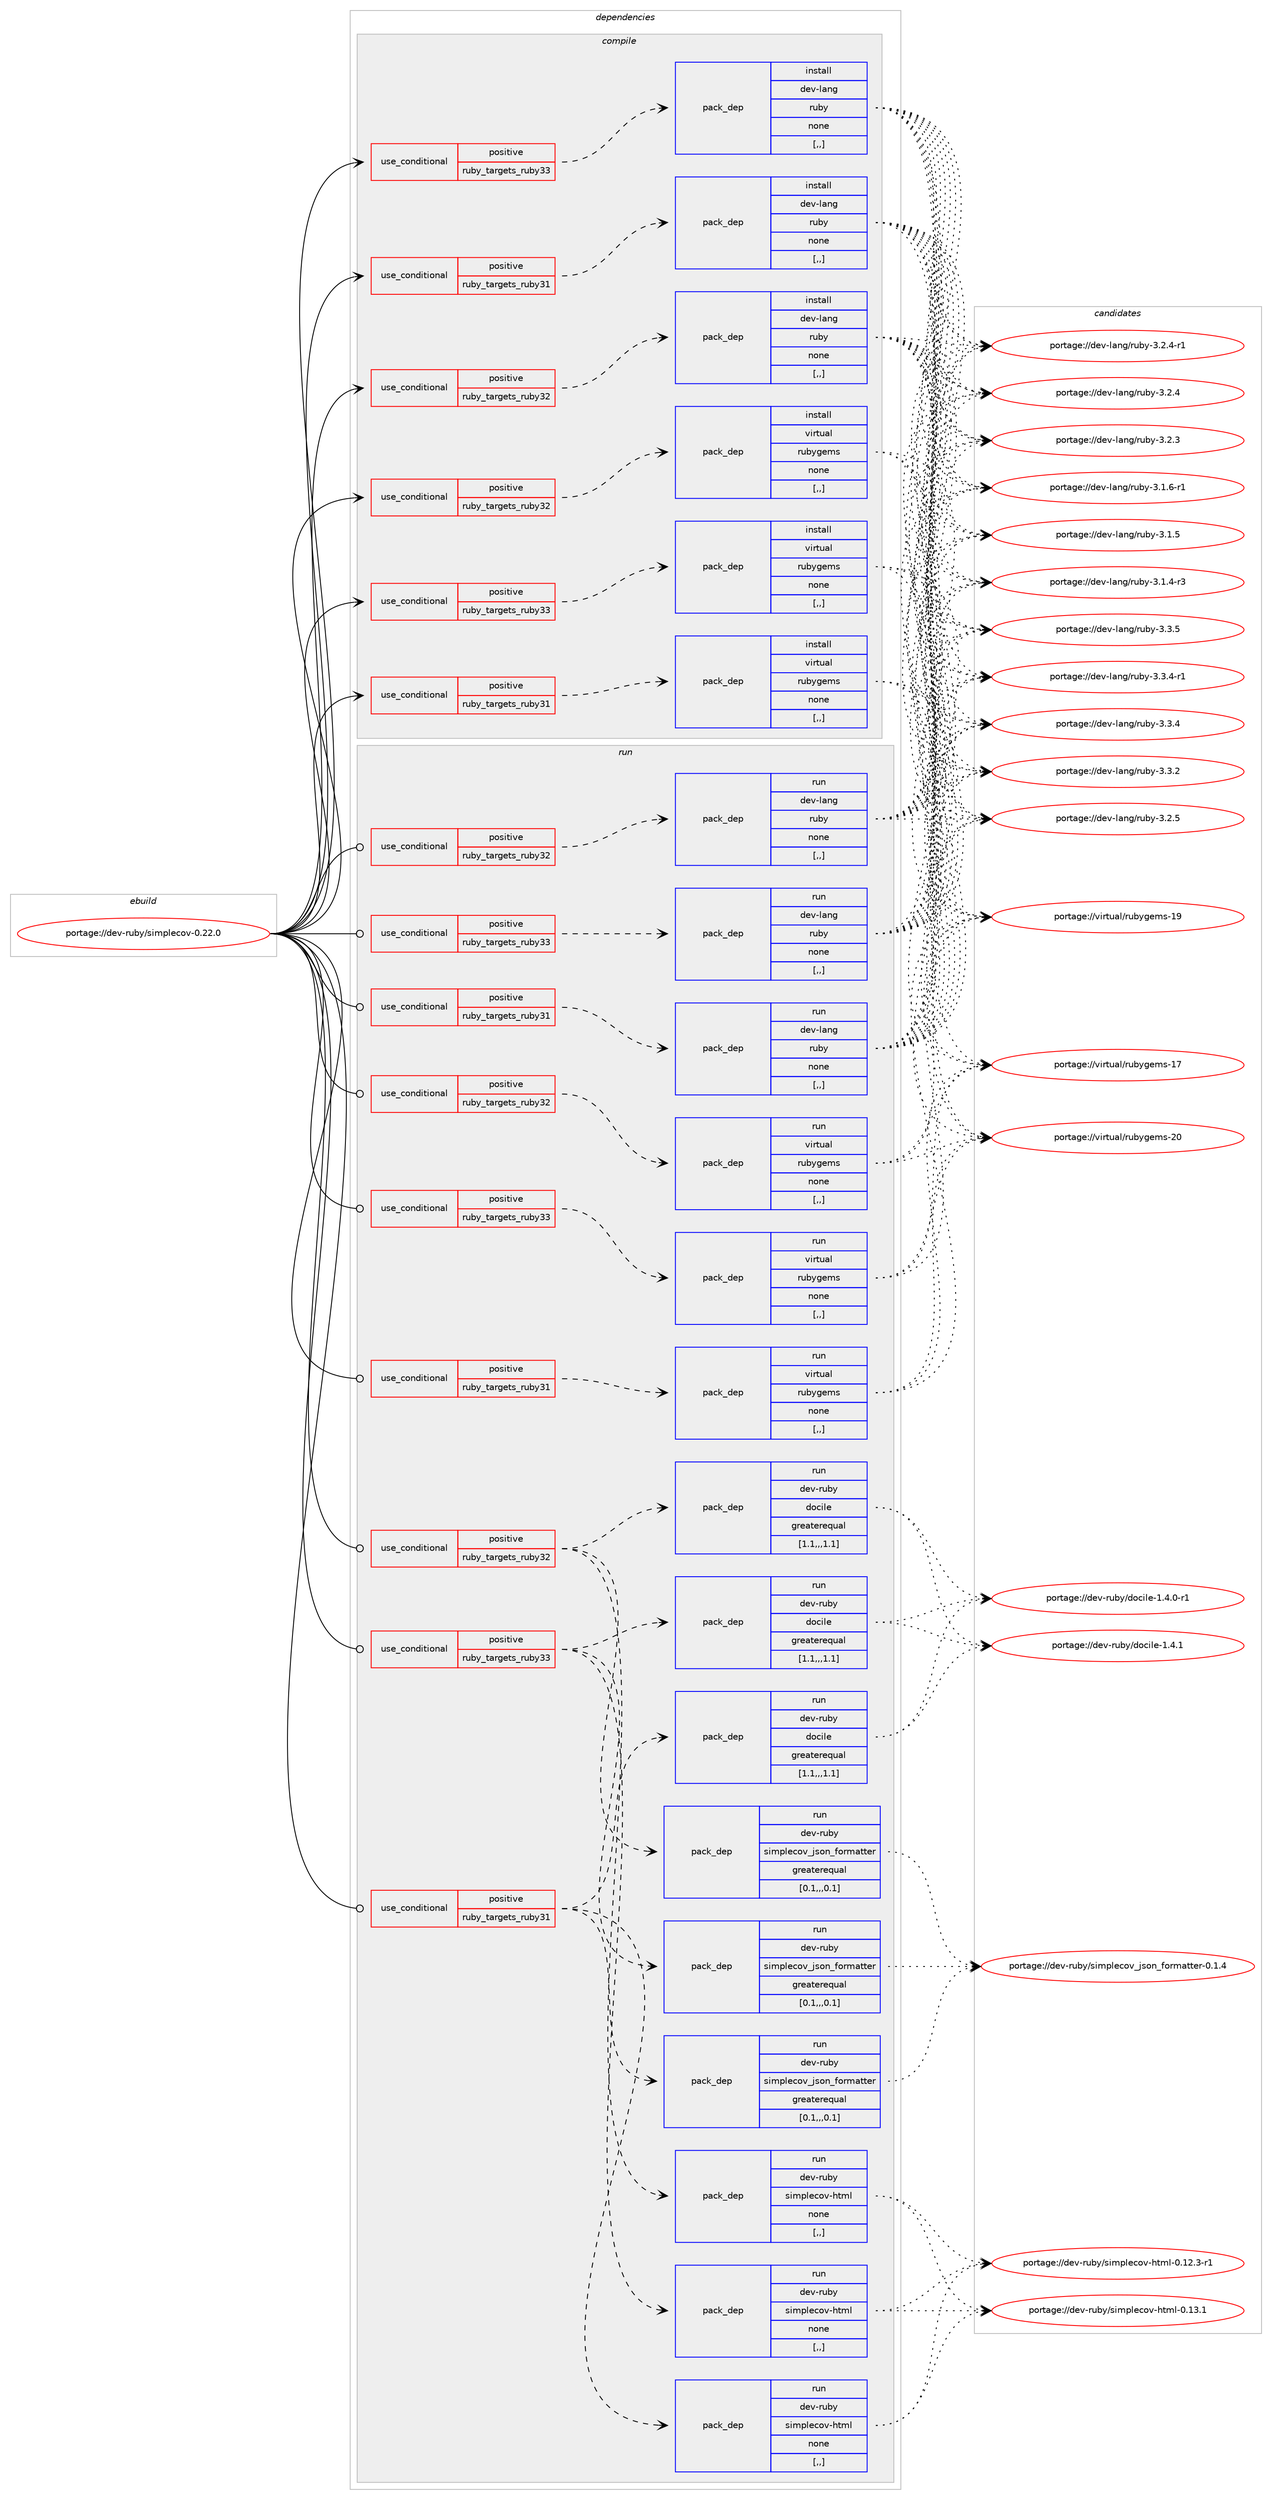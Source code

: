 digraph prolog {

# *************
# Graph options
# *************

newrank=true;
concentrate=true;
compound=true;
graph [rankdir=LR,fontname=Helvetica,fontsize=10,ranksep=1.5];#, ranksep=2.5, nodesep=0.2];
edge  [arrowhead=vee];
node  [fontname=Helvetica,fontsize=10];

# **********
# The ebuild
# **********

subgraph cluster_leftcol {
color=gray;
label=<<i>ebuild</i>>;
id [label="portage://dev-ruby/simplecov-0.22.0", color=red, width=4, href="../dev-ruby/simplecov-0.22.0.svg"];
}

# ****************
# The dependencies
# ****************

subgraph cluster_midcol {
color=gray;
label=<<i>dependencies</i>>;
subgraph cluster_compile {
fillcolor="#eeeeee";
style=filled;
label=<<i>compile</i>>;
subgraph cond187876 {
dependency699956 [label=<<TABLE BORDER="0" CELLBORDER="1" CELLSPACING="0" CELLPADDING="4"><TR><TD ROWSPAN="3" CELLPADDING="10">use_conditional</TD></TR><TR><TD>positive</TD></TR><TR><TD>ruby_targets_ruby31</TD></TR></TABLE>>, shape=none, color=red];
subgraph pack507099 {
dependency699957 [label=<<TABLE BORDER="0" CELLBORDER="1" CELLSPACING="0" CELLPADDING="4" WIDTH="220"><TR><TD ROWSPAN="6" CELLPADDING="30">pack_dep</TD></TR><TR><TD WIDTH="110">install</TD></TR><TR><TD>dev-lang</TD></TR><TR><TD>ruby</TD></TR><TR><TD>none</TD></TR><TR><TD>[,,]</TD></TR></TABLE>>, shape=none, color=blue];
}
dependency699956:e -> dependency699957:w [weight=20,style="dashed",arrowhead="vee"];
}
id:e -> dependency699956:w [weight=20,style="solid",arrowhead="vee"];
subgraph cond187877 {
dependency699958 [label=<<TABLE BORDER="0" CELLBORDER="1" CELLSPACING="0" CELLPADDING="4"><TR><TD ROWSPAN="3" CELLPADDING="10">use_conditional</TD></TR><TR><TD>positive</TD></TR><TR><TD>ruby_targets_ruby31</TD></TR></TABLE>>, shape=none, color=red];
subgraph pack507100 {
dependency699959 [label=<<TABLE BORDER="0" CELLBORDER="1" CELLSPACING="0" CELLPADDING="4" WIDTH="220"><TR><TD ROWSPAN="6" CELLPADDING="30">pack_dep</TD></TR><TR><TD WIDTH="110">install</TD></TR><TR><TD>virtual</TD></TR><TR><TD>rubygems</TD></TR><TR><TD>none</TD></TR><TR><TD>[,,]</TD></TR></TABLE>>, shape=none, color=blue];
}
dependency699958:e -> dependency699959:w [weight=20,style="dashed",arrowhead="vee"];
}
id:e -> dependency699958:w [weight=20,style="solid",arrowhead="vee"];
subgraph cond187878 {
dependency699960 [label=<<TABLE BORDER="0" CELLBORDER="1" CELLSPACING="0" CELLPADDING="4"><TR><TD ROWSPAN="3" CELLPADDING="10">use_conditional</TD></TR><TR><TD>positive</TD></TR><TR><TD>ruby_targets_ruby32</TD></TR></TABLE>>, shape=none, color=red];
subgraph pack507101 {
dependency699961 [label=<<TABLE BORDER="0" CELLBORDER="1" CELLSPACING="0" CELLPADDING="4" WIDTH="220"><TR><TD ROWSPAN="6" CELLPADDING="30">pack_dep</TD></TR><TR><TD WIDTH="110">install</TD></TR><TR><TD>dev-lang</TD></TR><TR><TD>ruby</TD></TR><TR><TD>none</TD></TR><TR><TD>[,,]</TD></TR></TABLE>>, shape=none, color=blue];
}
dependency699960:e -> dependency699961:w [weight=20,style="dashed",arrowhead="vee"];
}
id:e -> dependency699960:w [weight=20,style="solid",arrowhead="vee"];
subgraph cond187879 {
dependency699962 [label=<<TABLE BORDER="0" CELLBORDER="1" CELLSPACING="0" CELLPADDING="4"><TR><TD ROWSPAN="3" CELLPADDING="10">use_conditional</TD></TR><TR><TD>positive</TD></TR><TR><TD>ruby_targets_ruby32</TD></TR></TABLE>>, shape=none, color=red];
subgraph pack507102 {
dependency699963 [label=<<TABLE BORDER="0" CELLBORDER="1" CELLSPACING="0" CELLPADDING="4" WIDTH="220"><TR><TD ROWSPAN="6" CELLPADDING="30">pack_dep</TD></TR><TR><TD WIDTH="110">install</TD></TR><TR><TD>virtual</TD></TR><TR><TD>rubygems</TD></TR><TR><TD>none</TD></TR><TR><TD>[,,]</TD></TR></TABLE>>, shape=none, color=blue];
}
dependency699962:e -> dependency699963:w [weight=20,style="dashed",arrowhead="vee"];
}
id:e -> dependency699962:w [weight=20,style="solid",arrowhead="vee"];
subgraph cond187880 {
dependency699964 [label=<<TABLE BORDER="0" CELLBORDER="1" CELLSPACING="0" CELLPADDING="4"><TR><TD ROWSPAN="3" CELLPADDING="10">use_conditional</TD></TR><TR><TD>positive</TD></TR><TR><TD>ruby_targets_ruby33</TD></TR></TABLE>>, shape=none, color=red];
subgraph pack507103 {
dependency699965 [label=<<TABLE BORDER="0" CELLBORDER="1" CELLSPACING="0" CELLPADDING="4" WIDTH="220"><TR><TD ROWSPAN="6" CELLPADDING="30">pack_dep</TD></TR><TR><TD WIDTH="110">install</TD></TR><TR><TD>dev-lang</TD></TR><TR><TD>ruby</TD></TR><TR><TD>none</TD></TR><TR><TD>[,,]</TD></TR></TABLE>>, shape=none, color=blue];
}
dependency699964:e -> dependency699965:w [weight=20,style="dashed",arrowhead="vee"];
}
id:e -> dependency699964:w [weight=20,style="solid",arrowhead="vee"];
subgraph cond187881 {
dependency699966 [label=<<TABLE BORDER="0" CELLBORDER="1" CELLSPACING="0" CELLPADDING="4"><TR><TD ROWSPAN="3" CELLPADDING="10">use_conditional</TD></TR><TR><TD>positive</TD></TR><TR><TD>ruby_targets_ruby33</TD></TR></TABLE>>, shape=none, color=red];
subgraph pack507104 {
dependency699967 [label=<<TABLE BORDER="0" CELLBORDER="1" CELLSPACING="0" CELLPADDING="4" WIDTH="220"><TR><TD ROWSPAN="6" CELLPADDING="30">pack_dep</TD></TR><TR><TD WIDTH="110">install</TD></TR><TR><TD>virtual</TD></TR><TR><TD>rubygems</TD></TR><TR><TD>none</TD></TR><TR><TD>[,,]</TD></TR></TABLE>>, shape=none, color=blue];
}
dependency699966:e -> dependency699967:w [weight=20,style="dashed",arrowhead="vee"];
}
id:e -> dependency699966:w [weight=20,style="solid",arrowhead="vee"];
}
subgraph cluster_compileandrun {
fillcolor="#eeeeee";
style=filled;
label=<<i>compile and run</i>>;
}
subgraph cluster_run {
fillcolor="#eeeeee";
style=filled;
label=<<i>run</i>>;
subgraph cond187882 {
dependency699968 [label=<<TABLE BORDER="0" CELLBORDER="1" CELLSPACING="0" CELLPADDING="4"><TR><TD ROWSPAN="3" CELLPADDING="10">use_conditional</TD></TR><TR><TD>positive</TD></TR><TR><TD>ruby_targets_ruby31</TD></TR></TABLE>>, shape=none, color=red];
subgraph pack507105 {
dependency699969 [label=<<TABLE BORDER="0" CELLBORDER="1" CELLSPACING="0" CELLPADDING="4" WIDTH="220"><TR><TD ROWSPAN="6" CELLPADDING="30">pack_dep</TD></TR><TR><TD WIDTH="110">run</TD></TR><TR><TD>dev-lang</TD></TR><TR><TD>ruby</TD></TR><TR><TD>none</TD></TR><TR><TD>[,,]</TD></TR></TABLE>>, shape=none, color=blue];
}
dependency699968:e -> dependency699969:w [weight=20,style="dashed",arrowhead="vee"];
}
id:e -> dependency699968:w [weight=20,style="solid",arrowhead="odot"];
subgraph cond187883 {
dependency699970 [label=<<TABLE BORDER="0" CELLBORDER="1" CELLSPACING="0" CELLPADDING="4"><TR><TD ROWSPAN="3" CELLPADDING="10">use_conditional</TD></TR><TR><TD>positive</TD></TR><TR><TD>ruby_targets_ruby31</TD></TR></TABLE>>, shape=none, color=red];
subgraph pack507106 {
dependency699971 [label=<<TABLE BORDER="0" CELLBORDER="1" CELLSPACING="0" CELLPADDING="4" WIDTH="220"><TR><TD ROWSPAN="6" CELLPADDING="30">pack_dep</TD></TR><TR><TD WIDTH="110">run</TD></TR><TR><TD>dev-ruby</TD></TR><TR><TD>simplecov-html</TD></TR><TR><TD>none</TD></TR><TR><TD>[,,]</TD></TR></TABLE>>, shape=none, color=blue];
}
dependency699970:e -> dependency699971:w [weight=20,style="dashed",arrowhead="vee"];
subgraph pack507107 {
dependency699972 [label=<<TABLE BORDER="0" CELLBORDER="1" CELLSPACING="0" CELLPADDING="4" WIDTH="220"><TR><TD ROWSPAN="6" CELLPADDING="30">pack_dep</TD></TR><TR><TD WIDTH="110">run</TD></TR><TR><TD>dev-ruby</TD></TR><TR><TD>simplecov_json_formatter</TD></TR><TR><TD>greaterequal</TD></TR><TR><TD>[0.1,,,0.1]</TD></TR></TABLE>>, shape=none, color=blue];
}
dependency699970:e -> dependency699972:w [weight=20,style="dashed",arrowhead="vee"];
subgraph pack507108 {
dependency699973 [label=<<TABLE BORDER="0" CELLBORDER="1" CELLSPACING="0" CELLPADDING="4" WIDTH="220"><TR><TD ROWSPAN="6" CELLPADDING="30">pack_dep</TD></TR><TR><TD WIDTH="110">run</TD></TR><TR><TD>dev-ruby</TD></TR><TR><TD>docile</TD></TR><TR><TD>greaterequal</TD></TR><TR><TD>[1.1,,,1.1]</TD></TR></TABLE>>, shape=none, color=blue];
}
dependency699970:e -> dependency699973:w [weight=20,style="dashed",arrowhead="vee"];
}
id:e -> dependency699970:w [weight=20,style="solid",arrowhead="odot"];
subgraph cond187884 {
dependency699974 [label=<<TABLE BORDER="0" CELLBORDER="1" CELLSPACING="0" CELLPADDING="4"><TR><TD ROWSPAN="3" CELLPADDING="10">use_conditional</TD></TR><TR><TD>positive</TD></TR><TR><TD>ruby_targets_ruby31</TD></TR></TABLE>>, shape=none, color=red];
subgraph pack507109 {
dependency699975 [label=<<TABLE BORDER="0" CELLBORDER="1" CELLSPACING="0" CELLPADDING="4" WIDTH="220"><TR><TD ROWSPAN="6" CELLPADDING="30">pack_dep</TD></TR><TR><TD WIDTH="110">run</TD></TR><TR><TD>virtual</TD></TR><TR><TD>rubygems</TD></TR><TR><TD>none</TD></TR><TR><TD>[,,]</TD></TR></TABLE>>, shape=none, color=blue];
}
dependency699974:e -> dependency699975:w [weight=20,style="dashed",arrowhead="vee"];
}
id:e -> dependency699974:w [weight=20,style="solid",arrowhead="odot"];
subgraph cond187885 {
dependency699976 [label=<<TABLE BORDER="0" CELLBORDER="1" CELLSPACING="0" CELLPADDING="4"><TR><TD ROWSPAN="3" CELLPADDING="10">use_conditional</TD></TR><TR><TD>positive</TD></TR><TR><TD>ruby_targets_ruby32</TD></TR></TABLE>>, shape=none, color=red];
subgraph pack507110 {
dependency699977 [label=<<TABLE BORDER="0" CELLBORDER="1" CELLSPACING="0" CELLPADDING="4" WIDTH="220"><TR><TD ROWSPAN="6" CELLPADDING="30">pack_dep</TD></TR><TR><TD WIDTH="110">run</TD></TR><TR><TD>dev-lang</TD></TR><TR><TD>ruby</TD></TR><TR><TD>none</TD></TR><TR><TD>[,,]</TD></TR></TABLE>>, shape=none, color=blue];
}
dependency699976:e -> dependency699977:w [weight=20,style="dashed",arrowhead="vee"];
}
id:e -> dependency699976:w [weight=20,style="solid",arrowhead="odot"];
subgraph cond187886 {
dependency699978 [label=<<TABLE BORDER="0" CELLBORDER="1" CELLSPACING="0" CELLPADDING="4"><TR><TD ROWSPAN="3" CELLPADDING="10">use_conditional</TD></TR><TR><TD>positive</TD></TR><TR><TD>ruby_targets_ruby32</TD></TR></TABLE>>, shape=none, color=red];
subgraph pack507111 {
dependency699979 [label=<<TABLE BORDER="0" CELLBORDER="1" CELLSPACING="0" CELLPADDING="4" WIDTH="220"><TR><TD ROWSPAN="6" CELLPADDING="30">pack_dep</TD></TR><TR><TD WIDTH="110">run</TD></TR><TR><TD>dev-ruby</TD></TR><TR><TD>simplecov-html</TD></TR><TR><TD>none</TD></TR><TR><TD>[,,]</TD></TR></TABLE>>, shape=none, color=blue];
}
dependency699978:e -> dependency699979:w [weight=20,style="dashed",arrowhead="vee"];
subgraph pack507112 {
dependency699980 [label=<<TABLE BORDER="0" CELLBORDER="1" CELLSPACING="0" CELLPADDING="4" WIDTH="220"><TR><TD ROWSPAN="6" CELLPADDING="30">pack_dep</TD></TR><TR><TD WIDTH="110">run</TD></TR><TR><TD>dev-ruby</TD></TR><TR><TD>simplecov_json_formatter</TD></TR><TR><TD>greaterequal</TD></TR><TR><TD>[0.1,,,0.1]</TD></TR></TABLE>>, shape=none, color=blue];
}
dependency699978:e -> dependency699980:w [weight=20,style="dashed",arrowhead="vee"];
subgraph pack507113 {
dependency699981 [label=<<TABLE BORDER="0" CELLBORDER="1" CELLSPACING="0" CELLPADDING="4" WIDTH="220"><TR><TD ROWSPAN="6" CELLPADDING="30">pack_dep</TD></TR><TR><TD WIDTH="110">run</TD></TR><TR><TD>dev-ruby</TD></TR><TR><TD>docile</TD></TR><TR><TD>greaterequal</TD></TR><TR><TD>[1.1,,,1.1]</TD></TR></TABLE>>, shape=none, color=blue];
}
dependency699978:e -> dependency699981:w [weight=20,style="dashed",arrowhead="vee"];
}
id:e -> dependency699978:w [weight=20,style="solid",arrowhead="odot"];
subgraph cond187887 {
dependency699982 [label=<<TABLE BORDER="0" CELLBORDER="1" CELLSPACING="0" CELLPADDING="4"><TR><TD ROWSPAN="3" CELLPADDING="10">use_conditional</TD></TR><TR><TD>positive</TD></TR><TR><TD>ruby_targets_ruby32</TD></TR></TABLE>>, shape=none, color=red];
subgraph pack507114 {
dependency699983 [label=<<TABLE BORDER="0" CELLBORDER="1" CELLSPACING="0" CELLPADDING="4" WIDTH="220"><TR><TD ROWSPAN="6" CELLPADDING="30">pack_dep</TD></TR><TR><TD WIDTH="110">run</TD></TR><TR><TD>virtual</TD></TR><TR><TD>rubygems</TD></TR><TR><TD>none</TD></TR><TR><TD>[,,]</TD></TR></TABLE>>, shape=none, color=blue];
}
dependency699982:e -> dependency699983:w [weight=20,style="dashed",arrowhead="vee"];
}
id:e -> dependency699982:w [weight=20,style="solid",arrowhead="odot"];
subgraph cond187888 {
dependency699984 [label=<<TABLE BORDER="0" CELLBORDER="1" CELLSPACING="0" CELLPADDING="4"><TR><TD ROWSPAN="3" CELLPADDING="10">use_conditional</TD></TR><TR><TD>positive</TD></TR><TR><TD>ruby_targets_ruby33</TD></TR></TABLE>>, shape=none, color=red];
subgraph pack507115 {
dependency699985 [label=<<TABLE BORDER="0" CELLBORDER="1" CELLSPACING="0" CELLPADDING="4" WIDTH="220"><TR><TD ROWSPAN="6" CELLPADDING="30">pack_dep</TD></TR><TR><TD WIDTH="110">run</TD></TR><TR><TD>dev-lang</TD></TR><TR><TD>ruby</TD></TR><TR><TD>none</TD></TR><TR><TD>[,,]</TD></TR></TABLE>>, shape=none, color=blue];
}
dependency699984:e -> dependency699985:w [weight=20,style="dashed",arrowhead="vee"];
}
id:e -> dependency699984:w [weight=20,style="solid",arrowhead="odot"];
subgraph cond187889 {
dependency699986 [label=<<TABLE BORDER="0" CELLBORDER="1" CELLSPACING="0" CELLPADDING="4"><TR><TD ROWSPAN="3" CELLPADDING="10">use_conditional</TD></TR><TR><TD>positive</TD></TR><TR><TD>ruby_targets_ruby33</TD></TR></TABLE>>, shape=none, color=red];
subgraph pack507116 {
dependency699987 [label=<<TABLE BORDER="0" CELLBORDER="1" CELLSPACING="0" CELLPADDING="4" WIDTH="220"><TR><TD ROWSPAN="6" CELLPADDING="30">pack_dep</TD></TR><TR><TD WIDTH="110">run</TD></TR><TR><TD>dev-ruby</TD></TR><TR><TD>simplecov-html</TD></TR><TR><TD>none</TD></TR><TR><TD>[,,]</TD></TR></TABLE>>, shape=none, color=blue];
}
dependency699986:e -> dependency699987:w [weight=20,style="dashed",arrowhead="vee"];
subgraph pack507117 {
dependency699988 [label=<<TABLE BORDER="0" CELLBORDER="1" CELLSPACING="0" CELLPADDING="4" WIDTH="220"><TR><TD ROWSPAN="6" CELLPADDING="30">pack_dep</TD></TR><TR><TD WIDTH="110">run</TD></TR><TR><TD>dev-ruby</TD></TR><TR><TD>simplecov_json_formatter</TD></TR><TR><TD>greaterequal</TD></TR><TR><TD>[0.1,,,0.1]</TD></TR></TABLE>>, shape=none, color=blue];
}
dependency699986:e -> dependency699988:w [weight=20,style="dashed",arrowhead="vee"];
subgraph pack507118 {
dependency699989 [label=<<TABLE BORDER="0" CELLBORDER="1" CELLSPACING="0" CELLPADDING="4" WIDTH="220"><TR><TD ROWSPAN="6" CELLPADDING="30">pack_dep</TD></TR><TR><TD WIDTH="110">run</TD></TR><TR><TD>dev-ruby</TD></TR><TR><TD>docile</TD></TR><TR><TD>greaterequal</TD></TR><TR><TD>[1.1,,,1.1]</TD></TR></TABLE>>, shape=none, color=blue];
}
dependency699986:e -> dependency699989:w [weight=20,style="dashed",arrowhead="vee"];
}
id:e -> dependency699986:w [weight=20,style="solid",arrowhead="odot"];
subgraph cond187890 {
dependency699990 [label=<<TABLE BORDER="0" CELLBORDER="1" CELLSPACING="0" CELLPADDING="4"><TR><TD ROWSPAN="3" CELLPADDING="10">use_conditional</TD></TR><TR><TD>positive</TD></TR><TR><TD>ruby_targets_ruby33</TD></TR></TABLE>>, shape=none, color=red];
subgraph pack507119 {
dependency699991 [label=<<TABLE BORDER="0" CELLBORDER="1" CELLSPACING="0" CELLPADDING="4" WIDTH="220"><TR><TD ROWSPAN="6" CELLPADDING="30">pack_dep</TD></TR><TR><TD WIDTH="110">run</TD></TR><TR><TD>virtual</TD></TR><TR><TD>rubygems</TD></TR><TR><TD>none</TD></TR><TR><TD>[,,]</TD></TR></TABLE>>, shape=none, color=blue];
}
dependency699990:e -> dependency699991:w [weight=20,style="dashed",arrowhead="vee"];
}
id:e -> dependency699990:w [weight=20,style="solid",arrowhead="odot"];
}
}

# **************
# The candidates
# **************

subgraph cluster_choices {
rank=same;
color=gray;
label=<<i>candidates</i>>;

subgraph choice507099 {
color=black;
nodesep=1;
choice10010111845108971101034711411798121455146514653 [label="portage://dev-lang/ruby-3.3.5", color=red, width=4,href="../dev-lang/ruby-3.3.5.svg"];
choice100101118451089711010347114117981214551465146524511449 [label="portage://dev-lang/ruby-3.3.4-r1", color=red, width=4,href="../dev-lang/ruby-3.3.4-r1.svg"];
choice10010111845108971101034711411798121455146514652 [label="portage://dev-lang/ruby-3.3.4", color=red, width=4,href="../dev-lang/ruby-3.3.4.svg"];
choice10010111845108971101034711411798121455146514650 [label="portage://dev-lang/ruby-3.3.2", color=red, width=4,href="../dev-lang/ruby-3.3.2.svg"];
choice10010111845108971101034711411798121455146504653 [label="portage://dev-lang/ruby-3.2.5", color=red, width=4,href="../dev-lang/ruby-3.2.5.svg"];
choice100101118451089711010347114117981214551465046524511449 [label="portage://dev-lang/ruby-3.2.4-r1", color=red, width=4,href="../dev-lang/ruby-3.2.4-r1.svg"];
choice10010111845108971101034711411798121455146504652 [label="portage://dev-lang/ruby-3.2.4", color=red, width=4,href="../dev-lang/ruby-3.2.4.svg"];
choice10010111845108971101034711411798121455146504651 [label="portage://dev-lang/ruby-3.2.3", color=red, width=4,href="../dev-lang/ruby-3.2.3.svg"];
choice100101118451089711010347114117981214551464946544511449 [label="portage://dev-lang/ruby-3.1.6-r1", color=red, width=4,href="../dev-lang/ruby-3.1.6-r1.svg"];
choice10010111845108971101034711411798121455146494653 [label="portage://dev-lang/ruby-3.1.5", color=red, width=4,href="../dev-lang/ruby-3.1.5.svg"];
choice100101118451089711010347114117981214551464946524511451 [label="portage://dev-lang/ruby-3.1.4-r3", color=red, width=4,href="../dev-lang/ruby-3.1.4-r3.svg"];
dependency699957:e -> choice10010111845108971101034711411798121455146514653:w [style=dotted,weight="100"];
dependency699957:e -> choice100101118451089711010347114117981214551465146524511449:w [style=dotted,weight="100"];
dependency699957:e -> choice10010111845108971101034711411798121455146514652:w [style=dotted,weight="100"];
dependency699957:e -> choice10010111845108971101034711411798121455146514650:w [style=dotted,weight="100"];
dependency699957:e -> choice10010111845108971101034711411798121455146504653:w [style=dotted,weight="100"];
dependency699957:e -> choice100101118451089711010347114117981214551465046524511449:w [style=dotted,weight="100"];
dependency699957:e -> choice10010111845108971101034711411798121455146504652:w [style=dotted,weight="100"];
dependency699957:e -> choice10010111845108971101034711411798121455146504651:w [style=dotted,weight="100"];
dependency699957:e -> choice100101118451089711010347114117981214551464946544511449:w [style=dotted,weight="100"];
dependency699957:e -> choice10010111845108971101034711411798121455146494653:w [style=dotted,weight="100"];
dependency699957:e -> choice100101118451089711010347114117981214551464946524511451:w [style=dotted,weight="100"];
}
subgraph choice507100 {
color=black;
nodesep=1;
choice118105114116117971084711411798121103101109115455048 [label="portage://virtual/rubygems-20", color=red, width=4,href="../virtual/rubygems-20.svg"];
choice118105114116117971084711411798121103101109115454957 [label="portage://virtual/rubygems-19", color=red, width=4,href="../virtual/rubygems-19.svg"];
choice118105114116117971084711411798121103101109115454955 [label="portage://virtual/rubygems-17", color=red, width=4,href="../virtual/rubygems-17.svg"];
dependency699959:e -> choice118105114116117971084711411798121103101109115455048:w [style=dotted,weight="100"];
dependency699959:e -> choice118105114116117971084711411798121103101109115454957:w [style=dotted,weight="100"];
dependency699959:e -> choice118105114116117971084711411798121103101109115454955:w [style=dotted,weight="100"];
}
subgraph choice507101 {
color=black;
nodesep=1;
choice10010111845108971101034711411798121455146514653 [label="portage://dev-lang/ruby-3.3.5", color=red, width=4,href="../dev-lang/ruby-3.3.5.svg"];
choice100101118451089711010347114117981214551465146524511449 [label="portage://dev-lang/ruby-3.3.4-r1", color=red, width=4,href="../dev-lang/ruby-3.3.4-r1.svg"];
choice10010111845108971101034711411798121455146514652 [label="portage://dev-lang/ruby-3.3.4", color=red, width=4,href="../dev-lang/ruby-3.3.4.svg"];
choice10010111845108971101034711411798121455146514650 [label="portage://dev-lang/ruby-3.3.2", color=red, width=4,href="../dev-lang/ruby-3.3.2.svg"];
choice10010111845108971101034711411798121455146504653 [label="portage://dev-lang/ruby-3.2.5", color=red, width=4,href="../dev-lang/ruby-3.2.5.svg"];
choice100101118451089711010347114117981214551465046524511449 [label="portage://dev-lang/ruby-3.2.4-r1", color=red, width=4,href="../dev-lang/ruby-3.2.4-r1.svg"];
choice10010111845108971101034711411798121455146504652 [label="portage://dev-lang/ruby-3.2.4", color=red, width=4,href="../dev-lang/ruby-3.2.4.svg"];
choice10010111845108971101034711411798121455146504651 [label="portage://dev-lang/ruby-3.2.3", color=red, width=4,href="../dev-lang/ruby-3.2.3.svg"];
choice100101118451089711010347114117981214551464946544511449 [label="portage://dev-lang/ruby-3.1.6-r1", color=red, width=4,href="../dev-lang/ruby-3.1.6-r1.svg"];
choice10010111845108971101034711411798121455146494653 [label="portage://dev-lang/ruby-3.1.5", color=red, width=4,href="../dev-lang/ruby-3.1.5.svg"];
choice100101118451089711010347114117981214551464946524511451 [label="portage://dev-lang/ruby-3.1.4-r3", color=red, width=4,href="../dev-lang/ruby-3.1.4-r3.svg"];
dependency699961:e -> choice10010111845108971101034711411798121455146514653:w [style=dotted,weight="100"];
dependency699961:e -> choice100101118451089711010347114117981214551465146524511449:w [style=dotted,weight="100"];
dependency699961:e -> choice10010111845108971101034711411798121455146514652:w [style=dotted,weight="100"];
dependency699961:e -> choice10010111845108971101034711411798121455146514650:w [style=dotted,weight="100"];
dependency699961:e -> choice10010111845108971101034711411798121455146504653:w [style=dotted,weight="100"];
dependency699961:e -> choice100101118451089711010347114117981214551465046524511449:w [style=dotted,weight="100"];
dependency699961:e -> choice10010111845108971101034711411798121455146504652:w [style=dotted,weight="100"];
dependency699961:e -> choice10010111845108971101034711411798121455146504651:w [style=dotted,weight="100"];
dependency699961:e -> choice100101118451089711010347114117981214551464946544511449:w [style=dotted,weight="100"];
dependency699961:e -> choice10010111845108971101034711411798121455146494653:w [style=dotted,weight="100"];
dependency699961:e -> choice100101118451089711010347114117981214551464946524511451:w [style=dotted,weight="100"];
}
subgraph choice507102 {
color=black;
nodesep=1;
choice118105114116117971084711411798121103101109115455048 [label="portage://virtual/rubygems-20", color=red, width=4,href="../virtual/rubygems-20.svg"];
choice118105114116117971084711411798121103101109115454957 [label="portage://virtual/rubygems-19", color=red, width=4,href="../virtual/rubygems-19.svg"];
choice118105114116117971084711411798121103101109115454955 [label="portage://virtual/rubygems-17", color=red, width=4,href="../virtual/rubygems-17.svg"];
dependency699963:e -> choice118105114116117971084711411798121103101109115455048:w [style=dotted,weight="100"];
dependency699963:e -> choice118105114116117971084711411798121103101109115454957:w [style=dotted,weight="100"];
dependency699963:e -> choice118105114116117971084711411798121103101109115454955:w [style=dotted,weight="100"];
}
subgraph choice507103 {
color=black;
nodesep=1;
choice10010111845108971101034711411798121455146514653 [label="portage://dev-lang/ruby-3.3.5", color=red, width=4,href="../dev-lang/ruby-3.3.5.svg"];
choice100101118451089711010347114117981214551465146524511449 [label="portage://dev-lang/ruby-3.3.4-r1", color=red, width=4,href="../dev-lang/ruby-3.3.4-r1.svg"];
choice10010111845108971101034711411798121455146514652 [label="portage://dev-lang/ruby-3.3.4", color=red, width=4,href="../dev-lang/ruby-3.3.4.svg"];
choice10010111845108971101034711411798121455146514650 [label="portage://dev-lang/ruby-3.3.2", color=red, width=4,href="../dev-lang/ruby-3.3.2.svg"];
choice10010111845108971101034711411798121455146504653 [label="portage://dev-lang/ruby-3.2.5", color=red, width=4,href="../dev-lang/ruby-3.2.5.svg"];
choice100101118451089711010347114117981214551465046524511449 [label="portage://dev-lang/ruby-3.2.4-r1", color=red, width=4,href="../dev-lang/ruby-3.2.4-r1.svg"];
choice10010111845108971101034711411798121455146504652 [label="portage://dev-lang/ruby-3.2.4", color=red, width=4,href="../dev-lang/ruby-3.2.4.svg"];
choice10010111845108971101034711411798121455146504651 [label="portage://dev-lang/ruby-3.2.3", color=red, width=4,href="../dev-lang/ruby-3.2.3.svg"];
choice100101118451089711010347114117981214551464946544511449 [label="portage://dev-lang/ruby-3.1.6-r1", color=red, width=4,href="../dev-lang/ruby-3.1.6-r1.svg"];
choice10010111845108971101034711411798121455146494653 [label="portage://dev-lang/ruby-3.1.5", color=red, width=4,href="../dev-lang/ruby-3.1.5.svg"];
choice100101118451089711010347114117981214551464946524511451 [label="portage://dev-lang/ruby-3.1.4-r3", color=red, width=4,href="../dev-lang/ruby-3.1.4-r3.svg"];
dependency699965:e -> choice10010111845108971101034711411798121455146514653:w [style=dotted,weight="100"];
dependency699965:e -> choice100101118451089711010347114117981214551465146524511449:w [style=dotted,weight="100"];
dependency699965:e -> choice10010111845108971101034711411798121455146514652:w [style=dotted,weight="100"];
dependency699965:e -> choice10010111845108971101034711411798121455146514650:w [style=dotted,weight="100"];
dependency699965:e -> choice10010111845108971101034711411798121455146504653:w [style=dotted,weight="100"];
dependency699965:e -> choice100101118451089711010347114117981214551465046524511449:w [style=dotted,weight="100"];
dependency699965:e -> choice10010111845108971101034711411798121455146504652:w [style=dotted,weight="100"];
dependency699965:e -> choice10010111845108971101034711411798121455146504651:w [style=dotted,weight="100"];
dependency699965:e -> choice100101118451089711010347114117981214551464946544511449:w [style=dotted,weight="100"];
dependency699965:e -> choice10010111845108971101034711411798121455146494653:w [style=dotted,weight="100"];
dependency699965:e -> choice100101118451089711010347114117981214551464946524511451:w [style=dotted,weight="100"];
}
subgraph choice507104 {
color=black;
nodesep=1;
choice118105114116117971084711411798121103101109115455048 [label="portage://virtual/rubygems-20", color=red, width=4,href="../virtual/rubygems-20.svg"];
choice118105114116117971084711411798121103101109115454957 [label="portage://virtual/rubygems-19", color=red, width=4,href="../virtual/rubygems-19.svg"];
choice118105114116117971084711411798121103101109115454955 [label="portage://virtual/rubygems-17", color=red, width=4,href="../virtual/rubygems-17.svg"];
dependency699967:e -> choice118105114116117971084711411798121103101109115455048:w [style=dotted,weight="100"];
dependency699967:e -> choice118105114116117971084711411798121103101109115454957:w [style=dotted,weight="100"];
dependency699967:e -> choice118105114116117971084711411798121103101109115454955:w [style=dotted,weight="100"];
}
subgraph choice507105 {
color=black;
nodesep=1;
choice10010111845108971101034711411798121455146514653 [label="portage://dev-lang/ruby-3.3.5", color=red, width=4,href="../dev-lang/ruby-3.3.5.svg"];
choice100101118451089711010347114117981214551465146524511449 [label="portage://dev-lang/ruby-3.3.4-r1", color=red, width=4,href="../dev-lang/ruby-3.3.4-r1.svg"];
choice10010111845108971101034711411798121455146514652 [label="portage://dev-lang/ruby-3.3.4", color=red, width=4,href="../dev-lang/ruby-3.3.4.svg"];
choice10010111845108971101034711411798121455146514650 [label="portage://dev-lang/ruby-3.3.2", color=red, width=4,href="../dev-lang/ruby-3.3.2.svg"];
choice10010111845108971101034711411798121455146504653 [label="portage://dev-lang/ruby-3.2.5", color=red, width=4,href="../dev-lang/ruby-3.2.5.svg"];
choice100101118451089711010347114117981214551465046524511449 [label="portage://dev-lang/ruby-3.2.4-r1", color=red, width=4,href="../dev-lang/ruby-3.2.4-r1.svg"];
choice10010111845108971101034711411798121455146504652 [label="portage://dev-lang/ruby-3.2.4", color=red, width=4,href="../dev-lang/ruby-3.2.4.svg"];
choice10010111845108971101034711411798121455146504651 [label="portage://dev-lang/ruby-3.2.3", color=red, width=4,href="../dev-lang/ruby-3.2.3.svg"];
choice100101118451089711010347114117981214551464946544511449 [label="portage://dev-lang/ruby-3.1.6-r1", color=red, width=4,href="../dev-lang/ruby-3.1.6-r1.svg"];
choice10010111845108971101034711411798121455146494653 [label="portage://dev-lang/ruby-3.1.5", color=red, width=4,href="../dev-lang/ruby-3.1.5.svg"];
choice100101118451089711010347114117981214551464946524511451 [label="portage://dev-lang/ruby-3.1.4-r3", color=red, width=4,href="../dev-lang/ruby-3.1.4-r3.svg"];
dependency699969:e -> choice10010111845108971101034711411798121455146514653:w [style=dotted,weight="100"];
dependency699969:e -> choice100101118451089711010347114117981214551465146524511449:w [style=dotted,weight="100"];
dependency699969:e -> choice10010111845108971101034711411798121455146514652:w [style=dotted,weight="100"];
dependency699969:e -> choice10010111845108971101034711411798121455146514650:w [style=dotted,weight="100"];
dependency699969:e -> choice10010111845108971101034711411798121455146504653:w [style=dotted,weight="100"];
dependency699969:e -> choice100101118451089711010347114117981214551465046524511449:w [style=dotted,weight="100"];
dependency699969:e -> choice10010111845108971101034711411798121455146504652:w [style=dotted,weight="100"];
dependency699969:e -> choice10010111845108971101034711411798121455146504651:w [style=dotted,weight="100"];
dependency699969:e -> choice100101118451089711010347114117981214551464946544511449:w [style=dotted,weight="100"];
dependency699969:e -> choice10010111845108971101034711411798121455146494653:w [style=dotted,weight="100"];
dependency699969:e -> choice100101118451089711010347114117981214551464946524511451:w [style=dotted,weight="100"];
}
subgraph choice507106 {
color=black;
nodesep=1;
choice100101118451141179812147115105109112108101991111184510411610910845484649514649 [label="portage://dev-ruby/simplecov-html-0.13.1", color=red, width=4,href="../dev-ruby/simplecov-html-0.13.1.svg"];
choice1001011184511411798121471151051091121081019911111845104116109108454846495046514511449 [label="portage://dev-ruby/simplecov-html-0.12.3-r1", color=red, width=4,href="../dev-ruby/simplecov-html-0.12.3-r1.svg"];
dependency699971:e -> choice100101118451141179812147115105109112108101991111184510411610910845484649514649:w [style=dotted,weight="100"];
dependency699971:e -> choice1001011184511411798121471151051091121081019911111845104116109108454846495046514511449:w [style=dotted,weight="100"];
}
subgraph choice507107 {
color=black;
nodesep=1;
choice10010111845114117981214711510510911210810199111118951061151111109510211111410997116116101114454846494652 [label="portage://dev-ruby/simplecov_json_formatter-0.1.4", color=red, width=4,href="../dev-ruby/simplecov_json_formatter-0.1.4.svg"];
dependency699972:e -> choice10010111845114117981214711510510911210810199111118951061151111109510211111410997116116101114454846494652:w [style=dotted,weight="100"];
}
subgraph choice507108 {
color=black;
nodesep=1;
choice10010111845114117981214710011199105108101454946524649 [label="portage://dev-ruby/docile-1.4.1", color=red, width=4,href="../dev-ruby/docile-1.4.1.svg"];
choice100101118451141179812147100111991051081014549465246484511449 [label="portage://dev-ruby/docile-1.4.0-r1", color=red, width=4,href="../dev-ruby/docile-1.4.0-r1.svg"];
dependency699973:e -> choice10010111845114117981214710011199105108101454946524649:w [style=dotted,weight="100"];
dependency699973:e -> choice100101118451141179812147100111991051081014549465246484511449:w [style=dotted,weight="100"];
}
subgraph choice507109 {
color=black;
nodesep=1;
choice118105114116117971084711411798121103101109115455048 [label="portage://virtual/rubygems-20", color=red, width=4,href="../virtual/rubygems-20.svg"];
choice118105114116117971084711411798121103101109115454957 [label="portage://virtual/rubygems-19", color=red, width=4,href="../virtual/rubygems-19.svg"];
choice118105114116117971084711411798121103101109115454955 [label="portage://virtual/rubygems-17", color=red, width=4,href="../virtual/rubygems-17.svg"];
dependency699975:e -> choice118105114116117971084711411798121103101109115455048:w [style=dotted,weight="100"];
dependency699975:e -> choice118105114116117971084711411798121103101109115454957:w [style=dotted,weight="100"];
dependency699975:e -> choice118105114116117971084711411798121103101109115454955:w [style=dotted,weight="100"];
}
subgraph choice507110 {
color=black;
nodesep=1;
choice10010111845108971101034711411798121455146514653 [label="portage://dev-lang/ruby-3.3.5", color=red, width=4,href="../dev-lang/ruby-3.3.5.svg"];
choice100101118451089711010347114117981214551465146524511449 [label="portage://dev-lang/ruby-3.3.4-r1", color=red, width=4,href="../dev-lang/ruby-3.3.4-r1.svg"];
choice10010111845108971101034711411798121455146514652 [label="portage://dev-lang/ruby-3.3.4", color=red, width=4,href="../dev-lang/ruby-3.3.4.svg"];
choice10010111845108971101034711411798121455146514650 [label="portage://dev-lang/ruby-3.3.2", color=red, width=4,href="../dev-lang/ruby-3.3.2.svg"];
choice10010111845108971101034711411798121455146504653 [label="portage://dev-lang/ruby-3.2.5", color=red, width=4,href="../dev-lang/ruby-3.2.5.svg"];
choice100101118451089711010347114117981214551465046524511449 [label="portage://dev-lang/ruby-3.2.4-r1", color=red, width=4,href="../dev-lang/ruby-3.2.4-r1.svg"];
choice10010111845108971101034711411798121455146504652 [label="portage://dev-lang/ruby-3.2.4", color=red, width=4,href="../dev-lang/ruby-3.2.4.svg"];
choice10010111845108971101034711411798121455146504651 [label="portage://dev-lang/ruby-3.2.3", color=red, width=4,href="../dev-lang/ruby-3.2.3.svg"];
choice100101118451089711010347114117981214551464946544511449 [label="portage://dev-lang/ruby-3.1.6-r1", color=red, width=4,href="../dev-lang/ruby-3.1.6-r1.svg"];
choice10010111845108971101034711411798121455146494653 [label="portage://dev-lang/ruby-3.1.5", color=red, width=4,href="../dev-lang/ruby-3.1.5.svg"];
choice100101118451089711010347114117981214551464946524511451 [label="portage://dev-lang/ruby-3.1.4-r3", color=red, width=4,href="../dev-lang/ruby-3.1.4-r3.svg"];
dependency699977:e -> choice10010111845108971101034711411798121455146514653:w [style=dotted,weight="100"];
dependency699977:e -> choice100101118451089711010347114117981214551465146524511449:w [style=dotted,weight="100"];
dependency699977:e -> choice10010111845108971101034711411798121455146514652:w [style=dotted,weight="100"];
dependency699977:e -> choice10010111845108971101034711411798121455146514650:w [style=dotted,weight="100"];
dependency699977:e -> choice10010111845108971101034711411798121455146504653:w [style=dotted,weight="100"];
dependency699977:e -> choice100101118451089711010347114117981214551465046524511449:w [style=dotted,weight="100"];
dependency699977:e -> choice10010111845108971101034711411798121455146504652:w [style=dotted,weight="100"];
dependency699977:e -> choice10010111845108971101034711411798121455146504651:w [style=dotted,weight="100"];
dependency699977:e -> choice100101118451089711010347114117981214551464946544511449:w [style=dotted,weight="100"];
dependency699977:e -> choice10010111845108971101034711411798121455146494653:w [style=dotted,weight="100"];
dependency699977:e -> choice100101118451089711010347114117981214551464946524511451:w [style=dotted,weight="100"];
}
subgraph choice507111 {
color=black;
nodesep=1;
choice100101118451141179812147115105109112108101991111184510411610910845484649514649 [label="portage://dev-ruby/simplecov-html-0.13.1", color=red, width=4,href="../dev-ruby/simplecov-html-0.13.1.svg"];
choice1001011184511411798121471151051091121081019911111845104116109108454846495046514511449 [label="portage://dev-ruby/simplecov-html-0.12.3-r1", color=red, width=4,href="../dev-ruby/simplecov-html-0.12.3-r1.svg"];
dependency699979:e -> choice100101118451141179812147115105109112108101991111184510411610910845484649514649:w [style=dotted,weight="100"];
dependency699979:e -> choice1001011184511411798121471151051091121081019911111845104116109108454846495046514511449:w [style=dotted,weight="100"];
}
subgraph choice507112 {
color=black;
nodesep=1;
choice10010111845114117981214711510510911210810199111118951061151111109510211111410997116116101114454846494652 [label="portage://dev-ruby/simplecov_json_formatter-0.1.4", color=red, width=4,href="../dev-ruby/simplecov_json_formatter-0.1.4.svg"];
dependency699980:e -> choice10010111845114117981214711510510911210810199111118951061151111109510211111410997116116101114454846494652:w [style=dotted,weight="100"];
}
subgraph choice507113 {
color=black;
nodesep=1;
choice10010111845114117981214710011199105108101454946524649 [label="portage://dev-ruby/docile-1.4.1", color=red, width=4,href="../dev-ruby/docile-1.4.1.svg"];
choice100101118451141179812147100111991051081014549465246484511449 [label="portage://dev-ruby/docile-1.4.0-r1", color=red, width=4,href="../dev-ruby/docile-1.4.0-r1.svg"];
dependency699981:e -> choice10010111845114117981214710011199105108101454946524649:w [style=dotted,weight="100"];
dependency699981:e -> choice100101118451141179812147100111991051081014549465246484511449:w [style=dotted,weight="100"];
}
subgraph choice507114 {
color=black;
nodesep=1;
choice118105114116117971084711411798121103101109115455048 [label="portage://virtual/rubygems-20", color=red, width=4,href="../virtual/rubygems-20.svg"];
choice118105114116117971084711411798121103101109115454957 [label="portage://virtual/rubygems-19", color=red, width=4,href="../virtual/rubygems-19.svg"];
choice118105114116117971084711411798121103101109115454955 [label="portage://virtual/rubygems-17", color=red, width=4,href="../virtual/rubygems-17.svg"];
dependency699983:e -> choice118105114116117971084711411798121103101109115455048:w [style=dotted,weight="100"];
dependency699983:e -> choice118105114116117971084711411798121103101109115454957:w [style=dotted,weight="100"];
dependency699983:e -> choice118105114116117971084711411798121103101109115454955:w [style=dotted,weight="100"];
}
subgraph choice507115 {
color=black;
nodesep=1;
choice10010111845108971101034711411798121455146514653 [label="portage://dev-lang/ruby-3.3.5", color=red, width=4,href="../dev-lang/ruby-3.3.5.svg"];
choice100101118451089711010347114117981214551465146524511449 [label="portage://dev-lang/ruby-3.3.4-r1", color=red, width=4,href="../dev-lang/ruby-3.3.4-r1.svg"];
choice10010111845108971101034711411798121455146514652 [label="portage://dev-lang/ruby-3.3.4", color=red, width=4,href="../dev-lang/ruby-3.3.4.svg"];
choice10010111845108971101034711411798121455146514650 [label="portage://dev-lang/ruby-3.3.2", color=red, width=4,href="../dev-lang/ruby-3.3.2.svg"];
choice10010111845108971101034711411798121455146504653 [label="portage://dev-lang/ruby-3.2.5", color=red, width=4,href="../dev-lang/ruby-3.2.5.svg"];
choice100101118451089711010347114117981214551465046524511449 [label="portage://dev-lang/ruby-3.2.4-r1", color=red, width=4,href="../dev-lang/ruby-3.2.4-r1.svg"];
choice10010111845108971101034711411798121455146504652 [label="portage://dev-lang/ruby-3.2.4", color=red, width=4,href="../dev-lang/ruby-3.2.4.svg"];
choice10010111845108971101034711411798121455146504651 [label="portage://dev-lang/ruby-3.2.3", color=red, width=4,href="../dev-lang/ruby-3.2.3.svg"];
choice100101118451089711010347114117981214551464946544511449 [label="portage://dev-lang/ruby-3.1.6-r1", color=red, width=4,href="../dev-lang/ruby-3.1.6-r1.svg"];
choice10010111845108971101034711411798121455146494653 [label="portage://dev-lang/ruby-3.1.5", color=red, width=4,href="../dev-lang/ruby-3.1.5.svg"];
choice100101118451089711010347114117981214551464946524511451 [label="portage://dev-lang/ruby-3.1.4-r3", color=red, width=4,href="../dev-lang/ruby-3.1.4-r3.svg"];
dependency699985:e -> choice10010111845108971101034711411798121455146514653:w [style=dotted,weight="100"];
dependency699985:e -> choice100101118451089711010347114117981214551465146524511449:w [style=dotted,weight="100"];
dependency699985:e -> choice10010111845108971101034711411798121455146514652:w [style=dotted,weight="100"];
dependency699985:e -> choice10010111845108971101034711411798121455146514650:w [style=dotted,weight="100"];
dependency699985:e -> choice10010111845108971101034711411798121455146504653:w [style=dotted,weight="100"];
dependency699985:e -> choice100101118451089711010347114117981214551465046524511449:w [style=dotted,weight="100"];
dependency699985:e -> choice10010111845108971101034711411798121455146504652:w [style=dotted,weight="100"];
dependency699985:e -> choice10010111845108971101034711411798121455146504651:w [style=dotted,weight="100"];
dependency699985:e -> choice100101118451089711010347114117981214551464946544511449:w [style=dotted,weight="100"];
dependency699985:e -> choice10010111845108971101034711411798121455146494653:w [style=dotted,weight="100"];
dependency699985:e -> choice100101118451089711010347114117981214551464946524511451:w [style=dotted,weight="100"];
}
subgraph choice507116 {
color=black;
nodesep=1;
choice100101118451141179812147115105109112108101991111184510411610910845484649514649 [label="portage://dev-ruby/simplecov-html-0.13.1", color=red, width=4,href="../dev-ruby/simplecov-html-0.13.1.svg"];
choice1001011184511411798121471151051091121081019911111845104116109108454846495046514511449 [label="portage://dev-ruby/simplecov-html-0.12.3-r1", color=red, width=4,href="../dev-ruby/simplecov-html-0.12.3-r1.svg"];
dependency699987:e -> choice100101118451141179812147115105109112108101991111184510411610910845484649514649:w [style=dotted,weight="100"];
dependency699987:e -> choice1001011184511411798121471151051091121081019911111845104116109108454846495046514511449:w [style=dotted,weight="100"];
}
subgraph choice507117 {
color=black;
nodesep=1;
choice10010111845114117981214711510510911210810199111118951061151111109510211111410997116116101114454846494652 [label="portage://dev-ruby/simplecov_json_formatter-0.1.4", color=red, width=4,href="../dev-ruby/simplecov_json_formatter-0.1.4.svg"];
dependency699988:e -> choice10010111845114117981214711510510911210810199111118951061151111109510211111410997116116101114454846494652:w [style=dotted,weight="100"];
}
subgraph choice507118 {
color=black;
nodesep=1;
choice10010111845114117981214710011199105108101454946524649 [label="portage://dev-ruby/docile-1.4.1", color=red, width=4,href="../dev-ruby/docile-1.4.1.svg"];
choice100101118451141179812147100111991051081014549465246484511449 [label="portage://dev-ruby/docile-1.4.0-r1", color=red, width=4,href="../dev-ruby/docile-1.4.0-r1.svg"];
dependency699989:e -> choice10010111845114117981214710011199105108101454946524649:w [style=dotted,weight="100"];
dependency699989:e -> choice100101118451141179812147100111991051081014549465246484511449:w [style=dotted,weight="100"];
}
subgraph choice507119 {
color=black;
nodesep=1;
choice118105114116117971084711411798121103101109115455048 [label="portage://virtual/rubygems-20", color=red, width=4,href="../virtual/rubygems-20.svg"];
choice118105114116117971084711411798121103101109115454957 [label="portage://virtual/rubygems-19", color=red, width=4,href="../virtual/rubygems-19.svg"];
choice118105114116117971084711411798121103101109115454955 [label="portage://virtual/rubygems-17", color=red, width=4,href="../virtual/rubygems-17.svg"];
dependency699991:e -> choice118105114116117971084711411798121103101109115455048:w [style=dotted,weight="100"];
dependency699991:e -> choice118105114116117971084711411798121103101109115454957:w [style=dotted,weight="100"];
dependency699991:e -> choice118105114116117971084711411798121103101109115454955:w [style=dotted,weight="100"];
}
}

}
